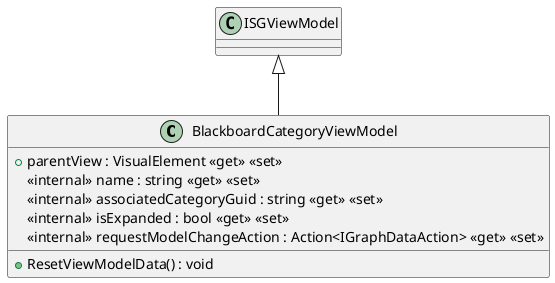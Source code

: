 @startuml
class BlackboardCategoryViewModel {
    + parentView : VisualElement <<get>> <<set>>
    <<internal>> name : string <<get>> <<set>>
    <<internal>> associatedCategoryGuid : string <<get>> <<set>>
    <<internal>> isExpanded : bool <<get>> <<set>>
    <<internal>> requestModelChangeAction : Action<IGraphDataAction> <<get>> <<set>>
    + ResetViewModelData() : void
}
ISGViewModel <|-- BlackboardCategoryViewModel
@enduml
